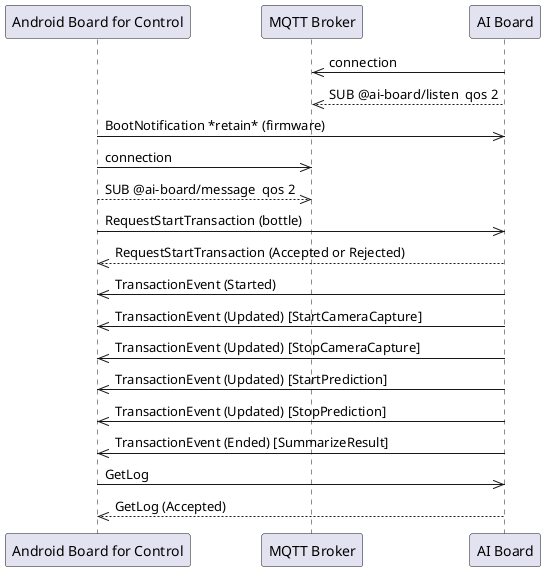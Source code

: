 @startuml
participant ABC as "Android Board for Control"
participant MB as "MQTT Broker"
participant AIB as "AI Board"

AIB ->> MB: connection
AIB -->> MB: SUB @ai-board/listen  qos 2

ABC ->> AIB: BootNotification *retain* (firmware)

ABC ->> MB: connection
ABC -->> MB: SUB @ai-board/message  qos 2

ABC ->> AIB: RequestStartTransaction (bottle)
AIB -->> ABC: RequestStartTransaction (Accepted or Rejected)

AIB ->> ABC: TransactionEvent (Started)
AIB ->> ABC: TransactionEvent (Updated) [StartCameraCapture]
AIB ->> ABC: TransactionEvent (Updated) [StopCameraCapture]
AIB ->> ABC: TransactionEvent (Updated) [StartPrediction]
AIB ->> ABC: TransactionEvent (Updated) [StopPrediction]
AIB ->> ABC: TransactionEvent (Ended) [SummarizeResult]

ABC ->> AIB: GetLog
AIB -->> ABC: GetLog (Accepted)

@enduml